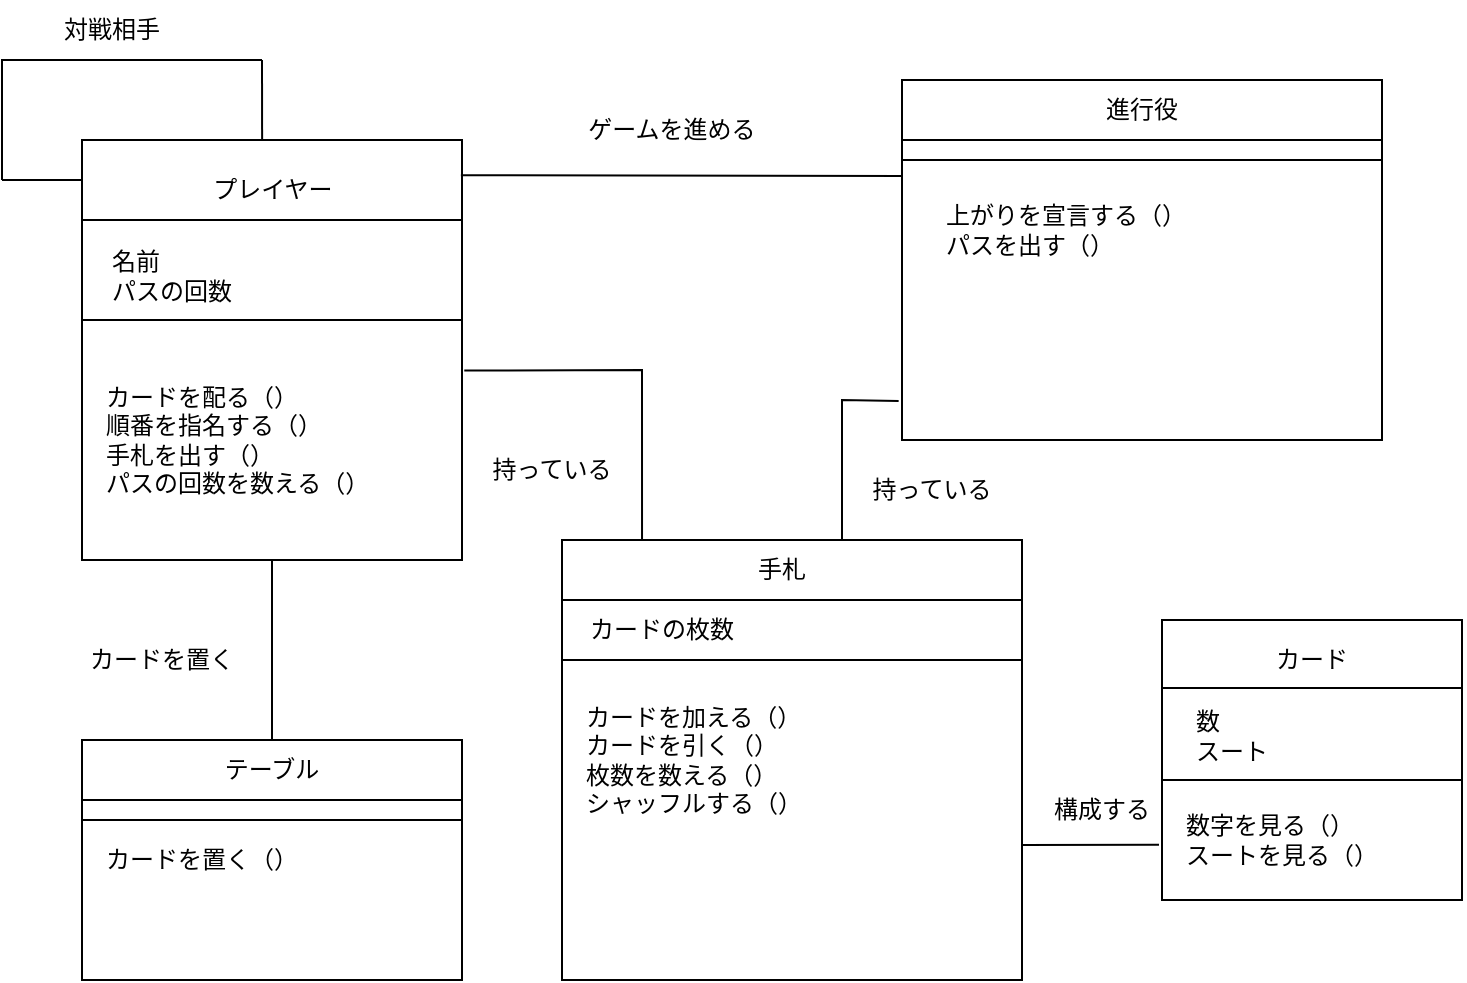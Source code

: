 <mxfile version="21.5.0" type="device">
  <diagram name="ページ1" id="9ATg9WZ0ROGsVgX8xcEM">
    <mxGraphModel dx="1035" dy="522" grid="1" gridSize="10" guides="1" tooltips="1" connect="1" arrows="1" fold="1" page="1" pageScale="1" pageWidth="827" pageHeight="1169" math="0" shadow="0">
      <root>
        <mxCell id="0" />
        <mxCell id="1" parent="0" />
        <mxCell id="-FR-FvOP9RfR179ofzON-1" value="" style="rounded=0;whiteSpace=wrap;html=1;" vertex="1" parent="1">
          <mxGeometry x="80" y="310" width="190" height="210" as="geometry" />
        </mxCell>
        <mxCell id="-FR-FvOP9RfR179ofzON-2" value="" style="endArrow=none;html=1;rounded=0;exitX=0;exitY=0.25;exitDx=0;exitDy=0;entryX=1;entryY=0.25;entryDx=0;entryDy=0;" edge="1" parent="1">
          <mxGeometry width="50" height="50" relative="1" as="geometry">
            <mxPoint x="80" y="350" as="sourcePoint" />
            <mxPoint x="270" y="350" as="targetPoint" />
          </mxGeometry>
        </mxCell>
        <mxCell id="-FR-FvOP9RfR179ofzON-3" value="" style="endArrow=none;html=1;rounded=0;exitX=0;exitY=0.25;exitDx=0;exitDy=0;entryX=1;entryY=0.25;entryDx=0;entryDy=0;" edge="1" parent="1">
          <mxGeometry width="50" height="50" relative="1" as="geometry">
            <mxPoint x="80" y="400" as="sourcePoint" />
            <mxPoint x="270" y="400" as="targetPoint" />
          </mxGeometry>
        </mxCell>
        <mxCell id="-FR-FvOP9RfR179ofzON-5" value="" style="endArrow=none;html=1;rounded=0;" edge="1" parent="1">
          <mxGeometry width="50" height="50" relative="1" as="geometry">
            <mxPoint x="40" y="330" as="sourcePoint" />
            <mxPoint x="170" y="270" as="targetPoint" />
            <Array as="points">
              <mxPoint x="40" y="270" />
            </Array>
          </mxGeometry>
        </mxCell>
        <mxCell id="-FR-FvOP9RfR179ofzON-6" value="" style="endArrow=none;html=1;rounded=0;" edge="1" parent="1">
          <mxGeometry width="50" height="50" relative="1" as="geometry">
            <mxPoint x="40" y="330" as="sourcePoint" />
            <mxPoint x="80" y="330" as="targetPoint" />
          </mxGeometry>
        </mxCell>
        <mxCell id="-FR-FvOP9RfR179ofzON-7" value="" style="endArrow=none;html=1;rounded=0;exitX=0.474;exitY=0;exitDx=0;exitDy=0;exitPerimeter=0;" edge="1" parent="1" source="-FR-FvOP9RfR179ofzON-1">
          <mxGeometry width="50" height="50" relative="1" as="geometry">
            <mxPoint x="90" y="450" as="sourcePoint" />
            <mxPoint x="170" y="270" as="targetPoint" />
          </mxGeometry>
        </mxCell>
        <mxCell id="-FR-FvOP9RfR179ofzON-8" value="" style="rounded=0;whiteSpace=wrap;html=1;" vertex="1" parent="1">
          <mxGeometry x="490" y="280" width="240" height="180" as="geometry" />
        </mxCell>
        <mxCell id="-FR-FvOP9RfR179ofzON-9" value="" style="rounded=0;whiteSpace=wrap;html=1;" vertex="1" parent="1">
          <mxGeometry x="80" y="610" width="190" height="120" as="geometry" />
        </mxCell>
        <mxCell id="-FR-FvOP9RfR179ofzON-10" value="" style="rounded=0;whiteSpace=wrap;html=1;" vertex="1" parent="1">
          <mxGeometry x="320" y="510" width="230" height="220" as="geometry" />
        </mxCell>
        <mxCell id="-FR-FvOP9RfR179ofzON-11" value="" style="rounded=0;whiteSpace=wrap;html=1;" vertex="1" parent="1">
          <mxGeometry x="620" y="550" width="150" height="140" as="geometry" />
        </mxCell>
        <mxCell id="-FR-FvOP9RfR179ofzON-12" value="" style="endArrow=none;html=1;rounded=0;" edge="1" parent="1">
          <mxGeometry width="50" height="50" relative="1" as="geometry">
            <mxPoint x="490" y="310" as="sourcePoint" />
            <mxPoint x="730" y="310" as="targetPoint" />
          </mxGeometry>
        </mxCell>
        <mxCell id="-FR-FvOP9RfR179ofzON-13" value="" style="endArrow=none;html=1;rounded=0;" edge="1" parent="1">
          <mxGeometry width="50" height="50" relative="1" as="geometry">
            <mxPoint x="490" y="320" as="sourcePoint" />
            <mxPoint x="730" y="320" as="targetPoint" />
          </mxGeometry>
        </mxCell>
        <mxCell id="-FR-FvOP9RfR179ofzON-14" value="" style="endArrow=none;html=1;rounded=0;entryX=1;entryY=0.388;entryDx=0;entryDy=0;entryPerimeter=0;" edge="1" parent="1">
          <mxGeometry width="50" height="50" relative="1" as="geometry">
            <mxPoint x="80" y="640" as="sourcePoint" />
            <mxPoint x="270" y="640" as="targetPoint" />
          </mxGeometry>
        </mxCell>
        <mxCell id="-FR-FvOP9RfR179ofzON-15" value="" style="endArrow=none;html=1;rounded=0;entryX=1;entryY=0.388;entryDx=0;entryDy=0;entryPerimeter=0;" edge="1" parent="1">
          <mxGeometry width="50" height="50" relative="1" as="geometry">
            <mxPoint x="80" y="650" as="sourcePoint" />
            <mxPoint x="270" y="650" as="targetPoint" />
          </mxGeometry>
        </mxCell>
        <mxCell id="-FR-FvOP9RfR179ofzON-16" value="" style="endArrow=none;html=1;rounded=0;" edge="1" parent="1">
          <mxGeometry width="50" height="50" relative="1" as="geometry">
            <mxPoint x="620" y="584" as="sourcePoint" />
            <mxPoint x="770" y="584" as="targetPoint" />
          </mxGeometry>
        </mxCell>
        <mxCell id="-FR-FvOP9RfR179ofzON-17" value="" style="endArrow=none;html=1;rounded=0;" edge="1" parent="1">
          <mxGeometry width="50" height="50" relative="1" as="geometry">
            <mxPoint x="620" y="630" as="sourcePoint" />
            <mxPoint x="770" y="630" as="targetPoint" />
          </mxGeometry>
        </mxCell>
        <mxCell id="-FR-FvOP9RfR179ofzON-18" value="" style="endArrow=none;html=1;rounded=0;" edge="1" parent="1">
          <mxGeometry width="50" height="50" relative="1" as="geometry">
            <mxPoint x="320" y="540" as="sourcePoint" />
            <mxPoint x="550" y="540" as="targetPoint" />
          </mxGeometry>
        </mxCell>
        <mxCell id="-FR-FvOP9RfR179ofzON-19" value="" style="endArrow=none;html=1;rounded=0;" edge="1" parent="1">
          <mxGeometry width="50" height="50" relative="1" as="geometry">
            <mxPoint x="320" y="570" as="sourcePoint" />
            <mxPoint x="550" y="570" as="targetPoint" />
          </mxGeometry>
        </mxCell>
        <mxCell id="-FR-FvOP9RfR179ofzON-20" value="手札" style="text;html=1;strokeColor=none;fillColor=none;align=center;verticalAlign=middle;whiteSpace=wrap;rounded=0;" vertex="1" parent="1">
          <mxGeometry x="400" y="510" width="60" height="30" as="geometry" />
        </mxCell>
        <mxCell id="-FR-FvOP9RfR179ofzON-21" value="カードの枚数" style="text;html=1;strokeColor=none;fillColor=none;align=center;verticalAlign=middle;whiteSpace=wrap;rounded=0;" vertex="1" parent="1">
          <mxGeometry x="320" y="540" width="100" height="30" as="geometry" />
        </mxCell>
        <mxCell id="-FR-FvOP9RfR179ofzON-22" value="テーブル" style="text;html=1;strokeColor=none;fillColor=none;align=center;verticalAlign=middle;whiteSpace=wrap;rounded=0;" vertex="1" parent="1">
          <mxGeometry x="125" y="610" width="100" height="30" as="geometry" />
        </mxCell>
        <mxCell id="-FR-FvOP9RfR179ofzON-23" value="カード" style="text;html=1;strokeColor=none;fillColor=none;align=center;verticalAlign=middle;whiteSpace=wrap;rounded=0;" vertex="1" parent="1">
          <mxGeometry x="665" y="555" width="60" height="30" as="geometry" />
        </mxCell>
        <mxCell id="-FR-FvOP9RfR179ofzON-24" value="プレイヤー" style="text;html=1;strokeColor=none;fillColor=none;align=center;verticalAlign=middle;whiteSpace=wrap;rounded=0;" vertex="1" parent="1">
          <mxGeometry x="127.5" y="320" width="95" height="30" as="geometry" />
        </mxCell>
        <mxCell id="-FR-FvOP9RfR179ofzON-25" value="進行役" style="text;html=1;strokeColor=none;fillColor=none;align=center;verticalAlign=middle;whiteSpace=wrap;rounded=0;" vertex="1" parent="1">
          <mxGeometry x="565" y="280" width="90" height="30" as="geometry" />
        </mxCell>
        <mxCell id="-FR-FvOP9RfR179ofzON-26" value="&lt;div style=&quot;text-align: left;&quot;&gt;&lt;span style=&quot;background-color: initial;&quot;&gt;名前&lt;/span&gt;&lt;/div&gt;&lt;div style=&quot;text-align: left;&quot;&gt;&lt;span style=&quot;background-color: initial;&quot;&gt;パスの回数&lt;/span&gt;&lt;/div&gt;" style="text;html=1;strokeColor=none;fillColor=none;align=center;verticalAlign=middle;whiteSpace=wrap;rounded=0;" vertex="1" parent="1">
          <mxGeometry x="80" y="355" width="90" height="45" as="geometry" />
        </mxCell>
        <mxCell id="-FR-FvOP9RfR179ofzON-27" value="上がりを宣言する（）&lt;br&gt;パスを出す（）" style="text;html=1;strokeColor=none;fillColor=none;align=left;verticalAlign=middle;whiteSpace=wrap;rounded=0;" vertex="1" parent="1">
          <mxGeometry x="510" y="320" width="175" height="70" as="geometry" />
        </mxCell>
        <mxCell id="-FR-FvOP9RfR179ofzON-28" value="&lt;div style=&quot;text-align: left;&quot;&gt;&lt;span style=&quot;background-color: initial;&quot;&gt;数&lt;/span&gt;&lt;/div&gt;スート" style="text;html=1;strokeColor=none;fillColor=none;align=center;verticalAlign=middle;whiteSpace=wrap;rounded=0;" vertex="1" parent="1">
          <mxGeometry x="620" y="585" width="70" height="45" as="geometry" />
        </mxCell>
        <mxCell id="-FR-FvOP9RfR179ofzON-29" value="数字を見る（）&lt;br&gt;スートを見る（）" style="text;html=1;strokeColor=none;fillColor=none;align=left;verticalAlign=middle;whiteSpace=wrap;rounded=0;" vertex="1" parent="1">
          <mxGeometry x="630" y="630" width="100" height="60" as="geometry" />
        </mxCell>
        <mxCell id="-FR-FvOP9RfR179ofzON-30" value="&lt;div style=&quot;&quot;&gt;&lt;span style=&quot;background-color: initial;&quot;&gt;カードを置く（）&lt;/span&gt;&lt;/div&gt;" style="text;html=1;strokeColor=none;fillColor=none;align=left;verticalAlign=middle;whiteSpace=wrap;rounded=0;" vertex="1" parent="1">
          <mxGeometry x="90" y="655" width="170" height="30" as="geometry" />
        </mxCell>
        <mxCell id="-FR-FvOP9RfR179ofzON-32" value="カードを加える（）&lt;br&gt;カードを引く（）&lt;br&gt;枚数を数える（）&lt;br&gt;&lt;div style=&quot;&quot;&gt;&lt;span style=&quot;background-color: initial;&quot;&gt;シャッフルする（）&lt;/span&gt;&lt;/div&gt;" style="text;html=1;strokeColor=none;fillColor=none;align=left;verticalAlign=middle;whiteSpace=wrap;rounded=0;" vertex="1" parent="1">
          <mxGeometry x="330" y="577.5" width="200" height="85" as="geometry" />
        </mxCell>
        <mxCell id="-FR-FvOP9RfR179ofzON-33" value="カードを配る（）&lt;br&gt;順番を指名する（）&lt;br&gt;手札を出す（）&lt;br&gt;&lt;div style=&quot;&quot;&gt;&lt;span style=&quot;background-color: initial;&quot;&gt;パスの回数を数える（）&lt;/span&gt;&lt;/div&gt;" style="text;html=1;strokeColor=none;fillColor=none;align=left;verticalAlign=middle;whiteSpace=wrap;rounded=0;" vertex="1" parent="1">
          <mxGeometry x="90" y="410" width="170" height="100" as="geometry" />
        </mxCell>
        <mxCell id="-FR-FvOP9RfR179ofzON-34" value="" style="endArrow=none;html=1;rounded=0;exitX=0.997;exitY=0.084;exitDx=0;exitDy=0;exitPerimeter=0;" edge="1" parent="1" source="-FR-FvOP9RfR179ofzON-1">
          <mxGeometry width="50" height="50" relative="1" as="geometry">
            <mxPoint x="310" y="340" as="sourcePoint" />
            <mxPoint x="490" y="328" as="targetPoint" />
          </mxGeometry>
        </mxCell>
        <mxCell id="-FR-FvOP9RfR179ofzON-35" value="" style="endArrow=none;html=1;rounded=0;entryX=0.5;entryY=1;entryDx=0;entryDy=0;exitX=0.5;exitY=0;exitDx=0;exitDy=0;" edge="1" parent="1" source="-FR-FvOP9RfR179ofzON-22" target="-FR-FvOP9RfR179ofzON-1">
          <mxGeometry width="50" height="50" relative="1" as="geometry">
            <mxPoint x="130" y="585" as="sourcePoint" />
            <mxPoint x="180" y="535" as="targetPoint" />
          </mxGeometry>
        </mxCell>
        <mxCell id="-FR-FvOP9RfR179ofzON-36" value="" style="endArrow=none;html=1;rounded=0;exitX=1.006;exitY=0.549;exitDx=0;exitDy=0;exitPerimeter=0;entryX=0.174;entryY=0;entryDx=0;entryDy=0;entryPerimeter=0;" edge="1" parent="1" source="-FR-FvOP9RfR179ofzON-1" target="-FR-FvOP9RfR179ofzON-10">
          <mxGeometry width="50" height="50" relative="1" as="geometry">
            <mxPoint x="310" y="440" as="sourcePoint" />
            <mxPoint x="420" y="420" as="targetPoint" />
            <Array as="points">
              <mxPoint x="360" y="425" />
            </Array>
          </mxGeometry>
        </mxCell>
        <mxCell id="-FR-FvOP9RfR179ofzON-37" value="" style="endArrow=none;html=1;rounded=0;entryX=-0.007;entryY=0.892;entryDx=0;entryDy=0;entryPerimeter=0;exitX=1;exitY=0;exitDx=0;exitDy=0;" edge="1" parent="1" source="-FR-FvOP9RfR179ofzON-20" target="-FR-FvOP9RfR179ofzON-8">
          <mxGeometry width="50" height="50" relative="1" as="geometry">
            <mxPoint x="460" y="500" as="sourcePoint" />
            <mxPoint x="450" y="390" as="targetPoint" />
            <Array as="points">
              <mxPoint x="460" y="440" />
            </Array>
          </mxGeometry>
        </mxCell>
        <mxCell id="-FR-FvOP9RfR179ofzON-38" value="" style="endArrow=none;html=1;rounded=0;entryX=-0.01;entryY=0.803;entryDx=0;entryDy=0;entryPerimeter=0;" edge="1" parent="1" target="-FR-FvOP9RfR179ofzON-11">
          <mxGeometry width="50" height="50" relative="1" as="geometry">
            <mxPoint x="550" y="662.5" as="sourcePoint" />
            <mxPoint x="595" y="662.5" as="targetPoint" />
          </mxGeometry>
        </mxCell>
        <mxCell id="-FR-FvOP9RfR179ofzON-39" value="ゲームを進める" style="text;html=1;strokeColor=none;fillColor=none;align=center;verticalAlign=middle;whiteSpace=wrap;rounded=0;" vertex="1" parent="1">
          <mxGeometry x="310" y="290" width="130" height="30" as="geometry" />
        </mxCell>
        <mxCell id="-FR-FvOP9RfR179ofzON-40" value="持っている" style="text;html=1;strokeColor=none;fillColor=none;align=center;verticalAlign=middle;whiteSpace=wrap;rounded=0;" vertex="1" parent="1">
          <mxGeometry x="280" y="460" width="70" height="30" as="geometry" />
        </mxCell>
        <mxCell id="-FR-FvOP9RfR179ofzON-41" value="持っている" style="text;html=1;strokeColor=none;fillColor=none;align=center;verticalAlign=middle;whiteSpace=wrap;rounded=0;" vertex="1" parent="1">
          <mxGeometry x="470" y="470" width="70" height="30" as="geometry" />
        </mxCell>
        <mxCell id="-FR-FvOP9RfR179ofzON-42" value="カードを置く" style="text;html=1;strokeColor=none;fillColor=none;align=center;verticalAlign=middle;whiteSpace=wrap;rounded=0;" vertex="1" parent="1">
          <mxGeometry x="80" y="555" width="80" height="30" as="geometry" />
        </mxCell>
        <mxCell id="-FR-FvOP9RfR179ofzON-43" value="構成する" style="text;html=1;strokeColor=none;fillColor=none;align=center;verticalAlign=middle;whiteSpace=wrap;rounded=0;" vertex="1" parent="1">
          <mxGeometry x="560" y="630" width="60" height="30" as="geometry" />
        </mxCell>
        <mxCell id="-FR-FvOP9RfR179ofzON-44" value="対戦相手" style="text;html=1;strokeColor=none;fillColor=none;align=center;verticalAlign=middle;whiteSpace=wrap;rounded=0;" vertex="1" parent="1">
          <mxGeometry x="50" y="240" width="90" height="30" as="geometry" />
        </mxCell>
      </root>
    </mxGraphModel>
  </diagram>
</mxfile>

